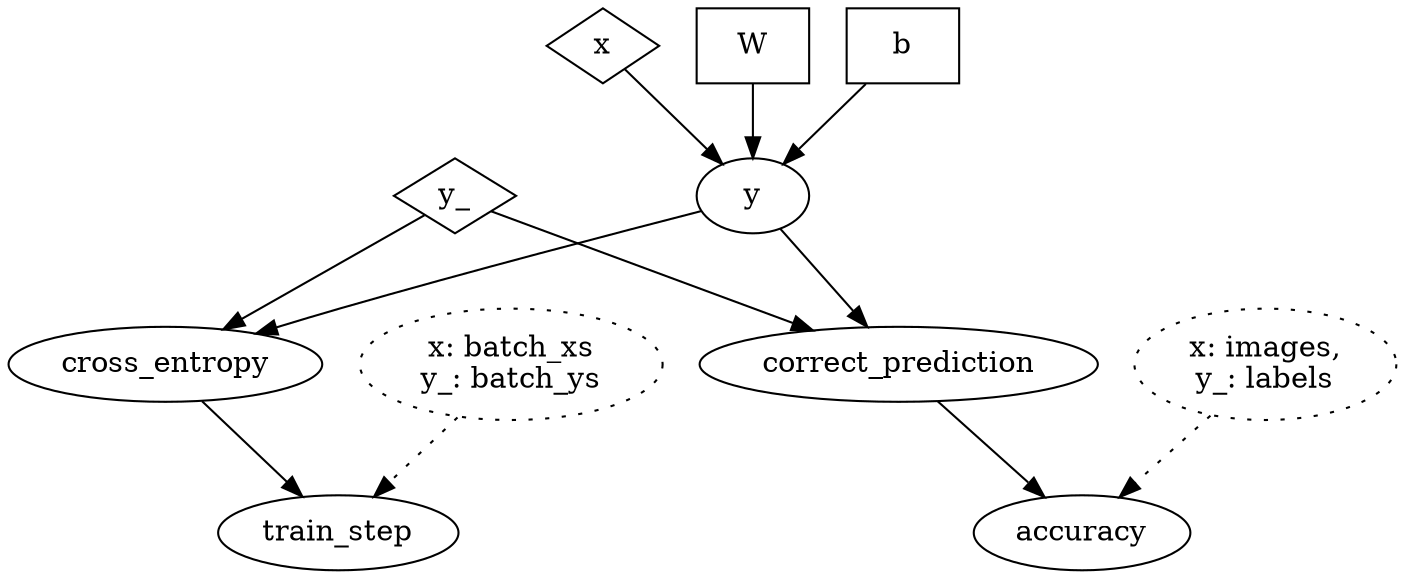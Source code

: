 digraph G {
  x [shape=diamond];
  W [shape=box];
  b [shape=box];
  y_ [shape=diamond];
  x -> y;
  W -> y;
  b -> y;
  y -> cross_entropy;
  y_ -> cross_entropy;
  cross_entropy -> train_step;
  data_batch [label="x: batch_xs\ny_: batch_ys",style="dotted"];
  data_batch -> train_step [style=dotted];
  y -> correct_prediction;
  y_ -> correct_prediction;
  correct_prediction -> accuracy;
  data_all [label="x: images,\ny_: labels",style="dotted"];
  data_all -> accuracy [style=dotted];
}
# Convert into an image with: dot -Tpng -o tutorial_02.png tutorial_02.dot
